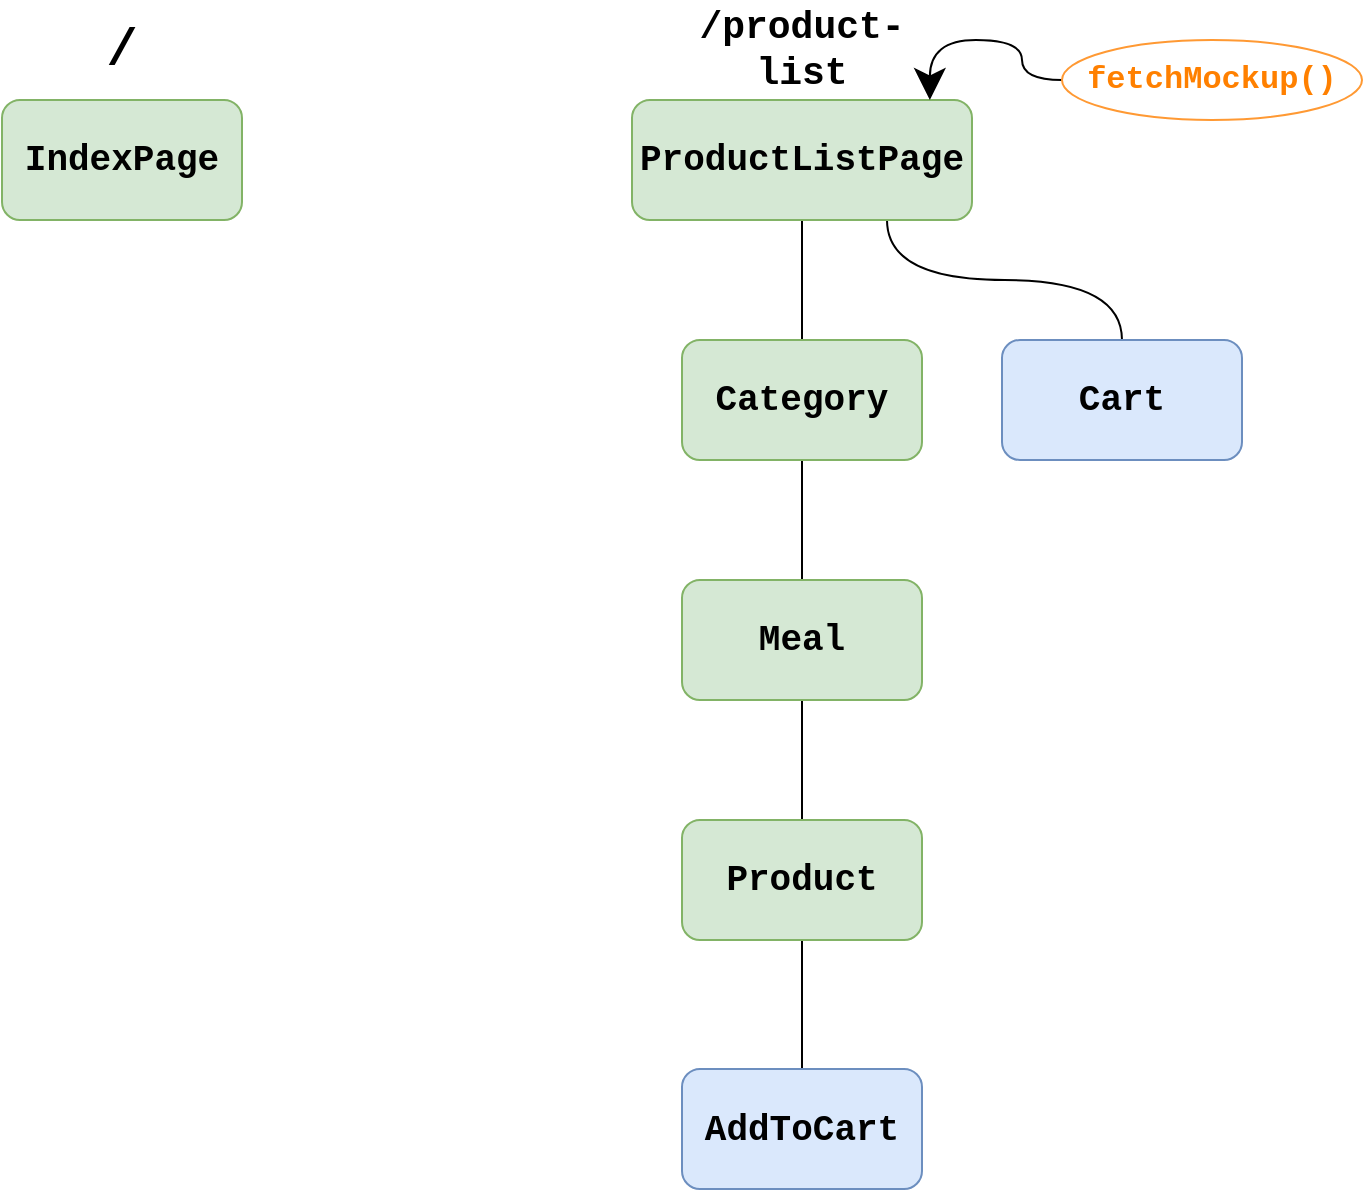 <mxfile version="20.8.20" type="github">
  <diagram name="Page-1" id="0RoXZsUzvkpFgtAO-AeV">
    <mxGraphModel dx="1234" dy="1163" grid="1" gridSize="10" guides="1" tooltips="1" connect="1" arrows="1" fold="1" page="1" pageScale="1" pageWidth="827" pageHeight="1169" math="0" shadow="0">
      <root>
        <mxCell id="0" />
        <mxCell id="1" parent="0" />
        <mxCell id="06V7cyF9oRUQFHMhmIxx-1" value="IndexPage" style="rounded=1;whiteSpace=wrap;html=1;fontFamily=Courier New;fontSize=18;fontStyle=1;fillColor=#d5e8d4;strokeColor=#82b366;" vertex="1" parent="1">
          <mxGeometry x="100" y="100" width="120" height="60" as="geometry" />
        </mxCell>
        <mxCell id="06V7cyF9oRUQFHMhmIxx-2" value="/" style="rounded=0;whiteSpace=wrap;html=1;fontFamily=Courier New;fontSize=26;fontStyle=1;fillColor=none;strokeColor=none;" vertex="1" parent="1">
          <mxGeometry x="100" y="50" width="120" height="50" as="geometry" />
        </mxCell>
        <mxCell id="06V7cyF9oRUQFHMhmIxx-7" style="edgeStyle=orthogonalEdgeStyle;rounded=0;orthogonalLoop=1;jettySize=auto;html=1;exitX=0.5;exitY=1;exitDx=0;exitDy=0;entryX=0.5;entryY=0;entryDx=0;entryDy=0;fontFamily=Courier New;fontSize=16;endArrow=none;endFill=0;" edge="1" parent="1" source="06V7cyF9oRUQFHMhmIxx-3" target="06V7cyF9oRUQFHMhmIxx-5">
          <mxGeometry relative="1" as="geometry" />
        </mxCell>
        <mxCell id="06V7cyF9oRUQFHMhmIxx-12" style="edgeStyle=orthogonalEdgeStyle;rounded=0;orthogonalLoop=1;jettySize=auto;html=1;exitX=0.75;exitY=1;exitDx=0;exitDy=0;entryX=0.5;entryY=0;entryDx=0;entryDy=0;fontFamily=Courier New;fontSize=16;fontColor=#FF8000;endArrow=none;endFill=0;curved=1;" edge="1" parent="1" source="06V7cyF9oRUQFHMhmIxx-3" target="06V7cyF9oRUQFHMhmIxx-11">
          <mxGeometry relative="1" as="geometry" />
        </mxCell>
        <mxCell id="06V7cyF9oRUQFHMhmIxx-3" value="ProductListPage" style="rounded=1;whiteSpace=wrap;html=1;fontFamily=Courier New;fontSize=18;fontStyle=1;fillColor=#d5e8d4;strokeColor=#82b366;" vertex="1" parent="1">
          <mxGeometry x="415" y="100" width="170" height="60" as="geometry" />
        </mxCell>
        <mxCell id="06V7cyF9oRUQFHMhmIxx-4" value="/product-list" style="rounded=0;whiteSpace=wrap;html=1;fontFamily=Courier New;fontSize=19;fontStyle=1;fillColor=none;strokeColor=none;" vertex="1" parent="1">
          <mxGeometry x="440" y="50" width="120" height="50" as="geometry" />
        </mxCell>
        <mxCell id="06V7cyF9oRUQFHMhmIxx-15" style="edgeStyle=orthogonalEdgeStyle;curved=1;rounded=0;orthogonalLoop=1;jettySize=auto;html=1;exitX=0.5;exitY=1;exitDx=0;exitDy=0;entryX=0.5;entryY=0;entryDx=0;entryDy=0;fontFamily=Courier New;fontSize=16;fontColor=#FF8000;endArrow=none;endFill=0;endSize=13;" edge="1" parent="1" source="06V7cyF9oRUQFHMhmIxx-5" target="06V7cyF9oRUQFHMhmIxx-8">
          <mxGeometry relative="1" as="geometry" />
        </mxCell>
        <mxCell id="06V7cyF9oRUQFHMhmIxx-5" value="Category" style="rounded=1;whiteSpace=wrap;html=1;fontFamily=Courier New;fontSize=18;fontStyle=1;fillColor=#d5e8d4;strokeColor=#82b366;" vertex="1" parent="1">
          <mxGeometry x="440" y="220" width="120" height="60" as="geometry" />
        </mxCell>
        <mxCell id="06V7cyF9oRUQFHMhmIxx-14" style="edgeStyle=orthogonalEdgeStyle;rounded=0;orthogonalLoop=1;jettySize=auto;html=1;exitX=0;exitY=0.5;exitDx=0;exitDy=0;entryX=0.876;entryY=0;entryDx=0;entryDy=0;entryPerimeter=0;fontFamily=Courier New;fontSize=16;fontColor=#FF8000;endArrow=classic;endFill=1;curved=1;endSize=13;" edge="1" parent="1" source="06V7cyF9oRUQFHMhmIxx-6" target="06V7cyF9oRUQFHMhmIxx-3">
          <mxGeometry relative="1" as="geometry" />
        </mxCell>
        <mxCell id="06V7cyF9oRUQFHMhmIxx-6" value="fetchMockup()" style="ellipse;whiteSpace=wrap;html=1;fontFamily=Courier New;fontSize=16;fillColor=none;strokeColor=#FF9933;fontColor=#FF8000;fontStyle=1" vertex="1" parent="1">
          <mxGeometry x="630" y="70" width="150" height="40" as="geometry" />
        </mxCell>
        <mxCell id="06V7cyF9oRUQFHMhmIxx-16" style="edgeStyle=orthogonalEdgeStyle;curved=1;rounded=0;orthogonalLoop=1;jettySize=auto;html=1;exitX=0.5;exitY=1;exitDx=0;exitDy=0;entryX=0.5;entryY=0;entryDx=0;entryDy=0;fontFamily=Courier New;fontSize=16;fontColor=#FF8000;endArrow=none;endFill=0;endSize=13;" edge="1" parent="1" source="06V7cyF9oRUQFHMhmIxx-8" target="06V7cyF9oRUQFHMhmIxx-10">
          <mxGeometry relative="1" as="geometry" />
        </mxCell>
        <mxCell id="06V7cyF9oRUQFHMhmIxx-8" value="Meal" style="rounded=1;whiteSpace=wrap;html=1;fontFamily=Courier New;fontSize=18;fontStyle=1;fillColor=#d5e8d4;strokeColor=#82b366;" vertex="1" parent="1">
          <mxGeometry x="440" y="340" width="120" height="60" as="geometry" />
        </mxCell>
        <mxCell id="06V7cyF9oRUQFHMhmIxx-17" style="edgeStyle=orthogonalEdgeStyle;curved=1;rounded=0;orthogonalLoop=1;jettySize=auto;html=1;exitX=0.5;exitY=1;exitDx=0;exitDy=0;entryX=0.5;entryY=0;entryDx=0;entryDy=0;fontFamily=Courier New;fontSize=16;fontColor=#FF8000;endArrow=none;endFill=0;endSize=13;" edge="1" parent="1" source="06V7cyF9oRUQFHMhmIxx-10" target="06V7cyF9oRUQFHMhmIxx-13">
          <mxGeometry relative="1" as="geometry" />
        </mxCell>
        <mxCell id="06V7cyF9oRUQFHMhmIxx-10" value="Product" style="rounded=1;whiteSpace=wrap;html=1;fontFamily=Courier New;fontSize=18;fontStyle=1;fillColor=#d5e8d4;strokeColor=#82b366;" vertex="1" parent="1">
          <mxGeometry x="440" y="460" width="120" height="60" as="geometry" />
        </mxCell>
        <mxCell id="06V7cyF9oRUQFHMhmIxx-11" value="Cart" style="rounded=1;whiteSpace=wrap;html=1;fontFamily=Courier New;fontSize=18;fontStyle=1;fillColor=#dae8fc;strokeColor=#6c8ebf;" vertex="1" parent="1">
          <mxGeometry x="600" y="220" width="120" height="60" as="geometry" />
        </mxCell>
        <mxCell id="06V7cyF9oRUQFHMhmIxx-13" value="AddToCart" style="rounded=1;whiteSpace=wrap;html=1;fontFamily=Courier New;fontSize=18;fontStyle=1;fillColor=#dae8fc;strokeColor=#6c8ebf;" vertex="1" parent="1">
          <mxGeometry x="440" y="584.5" width="120" height="60" as="geometry" />
        </mxCell>
      </root>
    </mxGraphModel>
  </diagram>
</mxfile>
